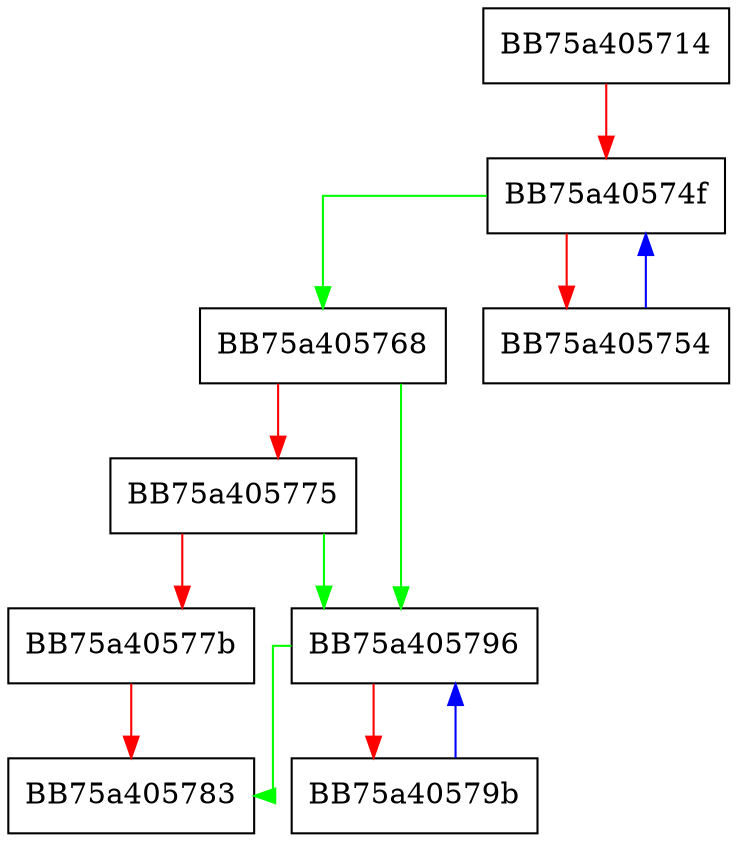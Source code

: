 digraph erase {
  node [shape="box"];
  graph [splines=ortho];
  BB75a405714 -> BB75a40574f [color="red"];
  BB75a40574f -> BB75a405768 [color="green"];
  BB75a40574f -> BB75a405754 [color="red"];
  BB75a405754 -> BB75a40574f [color="blue"];
  BB75a405768 -> BB75a405796 [color="green"];
  BB75a405768 -> BB75a405775 [color="red"];
  BB75a405775 -> BB75a405796 [color="green"];
  BB75a405775 -> BB75a40577b [color="red"];
  BB75a40577b -> BB75a405783 [color="red"];
  BB75a405796 -> BB75a405783 [color="green"];
  BB75a405796 -> BB75a40579b [color="red"];
  BB75a40579b -> BB75a405796 [color="blue"];
}